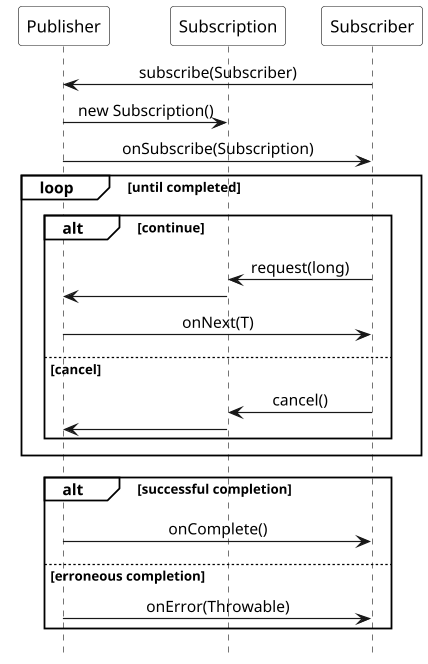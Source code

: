 @startuml

scale 1.2
hide footbox

!pragma teoz true

skinparam monochrome true
skinparam defaultFontName Source Sans Pro
skinparam sequenceMessageAlign center
skinparam participantBackgroundColor #white
skinparam noteBackgroundColor #white
skinparam sequenceGroupBackgroundColor #white
skinparam participantPadding 10

participant Publisher
participant Subscription
participant Subscriber

Subscriber -> Publisher : subscribe(Subscriber)
Publisher -> Subscription : new Subscription()
Publisher -> Subscriber : onSubscribe(Subscription)

loop until completed
    alt continue
        Subscriber -> Subscription : request(long)
        Subscription -> Publisher
        Publisher -> Subscriber : onNext(T)
    else cancel
        Subscriber -> Subscription : cancel()
        Subscription -> Publisher
    end
end

alt successful completion
    Publisher -> Subscriber : onComplete()
else erroneous completion
    Publisher -> Subscriber : onError(Throwable)
end

@enduml

